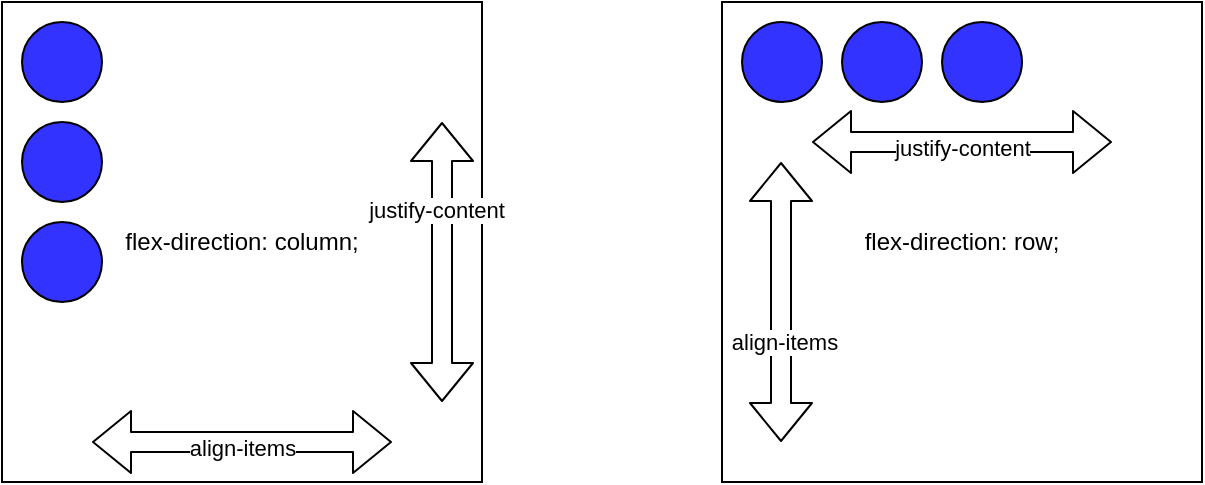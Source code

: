 <mxfile>
    <diagram id="jh3ou0TTjNYkl9r0OGmB" name="Flexbox">
        <mxGraphModel dx="610" dy="430" grid="1" gridSize="10" guides="1" tooltips="1" connect="1" arrows="1" fold="1" page="1" pageScale="1" pageWidth="1169" pageHeight="827" math="0" shadow="0">
            <root>
                <mxCell id="0"/>
                <mxCell id="1" parent="0"/>
                <mxCell id="2" value="flex-direction: row;" style="whiteSpace=wrap;html=1;aspect=fixed;" parent="1" vertex="1">
                    <mxGeometry x="400" y="40" width="240" height="240" as="geometry"/>
                </mxCell>
                <mxCell id="3" value="flex-direction: column;" style="whiteSpace=wrap;html=1;aspect=fixed;" parent="1" vertex="1">
                    <mxGeometry x="40" y="40" width="240" height="240" as="geometry"/>
                </mxCell>
                <mxCell id="4" value="" style="ellipse;whiteSpace=wrap;html=1;aspect=fixed;fillColor=#3333FF;" parent="1" vertex="1">
                    <mxGeometry x="50" y="150" width="40" height="40" as="geometry"/>
                </mxCell>
                <mxCell id="10" value="" style="ellipse;whiteSpace=wrap;html=1;aspect=fixed;fillColor=#3333FF;" parent="1" vertex="1">
                    <mxGeometry x="50" y="100" width="40" height="40" as="geometry"/>
                </mxCell>
                <mxCell id="11" value="" style="ellipse;whiteSpace=wrap;html=1;aspect=fixed;fillColor=#3333FF;" parent="1" vertex="1">
                    <mxGeometry x="50" y="50" width="40" height="40" as="geometry"/>
                </mxCell>
                <mxCell id="12" value="" style="ellipse;whiteSpace=wrap;html=1;aspect=fixed;fillColor=#3333FF;" parent="1" vertex="1">
                    <mxGeometry x="510" y="50" width="40" height="40" as="geometry"/>
                </mxCell>
                <mxCell id="13" value="" style="ellipse;whiteSpace=wrap;html=1;aspect=fixed;fillColor=#3333FF;" parent="1" vertex="1">
                    <mxGeometry x="460" y="50" width="40" height="40" as="geometry"/>
                </mxCell>
                <mxCell id="14" value="" style="ellipse;whiteSpace=wrap;html=1;aspect=fixed;fillColor=#3333FF;" parent="1" vertex="1">
                    <mxGeometry x="410" y="50" width="40" height="40" as="geometry"/>
                </mxCell>
                <mxCell id="17" value="" style="shape=flexArrow;endArrow=classic;startArrow=classic;html=1;" parent="1" edge="1">
                    <mxGeometry width="100" height="100" relative="1" as="geometry">
                        <mxPoint x="260" y="240" as="sourcePoint"/>
                        <mxPoint x="260" y="100" as="targetPoint"/>
                    </mxGeometry>
                </mxCell>
                <mxCell id="18" value="justify-content" style="edgeLabel;html=1;align=center;verticalAlign=middle;resizable=0;points=[];" parent="17" vertex="1" connectable="0">
                    <mxGeometry x="0.373" y="3" relative="1" as="geometry">
                        <mxPoint as="offset"/>
                    </mxGeometry>
                </mxCell>
                <mxCell id="19" value="" style="shape=flexArrow;endArrow=classic;startArrow=classic;html=1;" parent="1" edge="1">
                    <mxGeometry width="100" height="100" relative="1" as="geometry">
                        <mxPoint x="595" y="110" as="sourcePoint"/>
                        <mxPoint x="445" y="110" as="targetPoint"/>
                    </mxGeometry>
                </mxCell>
                <mxCell id="20" value="justify-content" style="edgeLabel;html=1;align=center;verticalAlign=middle;resizable=0;points=[];" parent="19" vertex="1" connectable="0">
                    <mxGeometry x="0.373" y="3" relative="1" as="geometry">
                        <mxPoint x="28" as="offset"/>
                    </mxGeometry>
                </mxCell>
                <mxCell id="21" value="" style="shape=flexArrow;endArrow=classic;startArrow=classic;html=1;" parent="1" edge="1">
                    <mxGeometry width="100" height="100" relative="1" as="geometry">
                        <mxPoint x="235" y="260" as="sourcePoint"/>
                        <mxPoint x="85" y="260" as="targetPoint"/>
                    </mxGeometry>
                </mxCell>
                <mxCell id="22" value="align-items" style="edgeLabel;html=1;align=center;verticalAlign=middle;resizable=0;points=[];" parent="21" vertex="1" connectable="0">
                    <mxGeometry x="0.373" y="3" relative="1" as="geometry">
                        <mxPoint x="28" as="offset"/>
                    </mxGeometry>
                </mxCell>
                <mxCell id="23" value="" style="shape=flexArrow;endArrow=classic;startArrow=classic;html=1;" parent="1" edge="1">
                    <mxGeometry width="100" height="100" relative="1" as="geometry">
                        <mxPoint x="429.5" y="260" as="sourcePoint"/>
                        <mxPoint x="429.5" y="120" as="targetPoint"/>
                    </mxGeometry>
                </mxCell>
                <mxCell id="24" value="align-items" style="edgeLabel;html=1;align=center;verticalAlign=middle;resizable=0;points=[];" parent="23" vertex="1" connectable="0">
                    <mxGeometry x="0.373" y="3" relative="1" as="geometry">
                        <mxPoint x="4" y="46" as="offset"/>
                    </mxGeometry>
                </mxCell>
            </root>
        </mxGraphModel>
    </diagram>
    <diagram id="jy04VRz18PcRtHOrPETJ" name="Grid">
        <mxGraphModel dx="732" dy="494" grid="1" gridSize="20" guides="1" tooltips="1" connect="1" arrows="1" fold="1" page="1" pageScale="1" pageWidth="1169" pageHeight="827" math="0" shadow="0">
            <root>
                <mxCell id="0"/>
                <mxCell id="1" parent="0"/>
                <mxCell id="ZaV77eh2b8QtGMeRKzDB-19" value="" style="rounded=0;whiteSpace=wrap;html=1;" vertex="1" parent="1">
                    <mxGeometry x="60" y="180" width="520" height="320" as="geometry"/>
                </mxCell>
                <mxCell id="ZaV77eh2b8QtGMeRKzDB-2" value="Header" style="rounded=0;whiteSpace=wrap;html=1;" vertex="1" parent="1">
                    <mxGeometry x="80" y="60" width="480" height="80" as="geometry"/>
                </mxCell>
                <mxCell id="ZaV77eh2b8QtGMeRKzDB-3" value="Menu" style="rounded=0;whiteSpace=wrap;html=1;" vertex="1" parent="1">
                    <mxGeometry x="80" y="140" width="480" height="40" as="geometry"/>
                </mxCell>
                <mxCell id="ZaV77eh2b8QtGMeRKzDB-4" value="Produkt" style="rounded=0;whiteSpace=wrap;html=1;" vertex="1" parent="1">
                    <mxGeometry x="80" y="200" width="140" height="80" as="geometry"/>
                </mxCell>
                <mxCell id="ZaV77eh2b8QtGMeRKzDB-5" value="Produkt" style="rounded=0;whiteSpace=wrap;html=1;" vertex="1" parent="1">
                    <mxGeometry x="240" y="200" width="140" height="80" as="geometry"/>
                </mxCell>
                <mxCell id="ZaV77eh2b8QtGMeRKzDB-6" value="Produkt" style="rounded=0;whiteSpace=wrap;html=1;" vertex="1" parent="1">
                    <mxGeometry x="400" y="200" width="160" height="80" as="geometry"/>
                </mxCell>
                <mxCell id="ZaV77eh2b8QtGMeRKzDB-7" value="Produkt" style="rounded=0;whiteSpace=wrap;html=1;" vertex="1" parent="1">
                    <mxGeometry x="80" y="300" width="140" height="80" as="geometry"/>
                </mxCell>
                <mxCell id="ZaV77eh2b8QtGMeRKzDB-8" value="Produkt" style="rounded=0;whiteSpace=wrap;html=1;" vertex="1" parent="1">
                    <mxGeometry x="240" y="300" width="140" height="80" as="geometry"/>
                </mxCell>
                <mxCell id="ZaV77eh2b8QtGMeRKzDB-9" value="Produkt" style="rounded=0;whiteSpace=wrap;html=1;" vertex="1" parent="1">
                    <mxGeometry x="400" y="300" width="160" height="80" as="geometry"/>
                </mxCell>
                <mxCell id="ZaV77eh2b8QtGMeRKzDB-10" value="" style="curved=1;endArrow=classic;html=1;" edge="1" parent="1">
                    <mxGeometry width="50" height="50" relative="1" as="geometry">
                        <mxPoint x="40" y="240" as="sourcePoint"/>
                        <mxPoint x="600" y="320" as="targetPoint"/>
                        <Array as="points">
                            <mxPoint x="280" y="240"/>
                            <mxPoint x="440" y="240"/>
                            <mxPoint x="520" y="240"/>
                            <mxPoint x="-20" y="320"/>
                        </Array>
                    </mxGeometry>
                </mxCell>
                <mxCell id="ZaV77eh2b8QtGMeRKzDB-11" value="Produkt" style="rounded=0;whiteSpace=wrap;html=1;" vertex="1" parent="1">
                    <mxGeometry x="160" y="400" width="160" height="80" as="geometry"/>
                </mxCell>
                <mxCell id="ZaV77eh2b8QtGMeRKzDB-12" value="" style="endArrow=none;html=1;fillColor=#dae8fc;strokeColor=#6c8ebf;" edge="1" parent="1">
                    <mxGeometry width="50" height="50" relative="1" as="geometry">
                        <mxPoint x="160" y="40" as="sourcePoint"/>
                        <mxPoint x="160" y="500" as="targetPoint"/>
                    </mxGeometry>
                </mxCell>
                <mxCell id="ZaV77eh2b8QtGMeRKzDB-13" value="display: block" style="text;html=1;strokeColor=none;fillColor=none;align=center;verticalAlign=middle;whiteSpace=wrap;rounded=0;" vertex="1" parent="1">
                    <mxGeometry x="260" width="100" height="30" as="geometry"/>
                </mxCell>
                <mxCell id="ZaV77eh2b8QtGMeRKzDB-14" value="display: inline" style="text;html=1;strokeColor=none;fillColor=none;align=center;verticalAlign=middle;whiteSpace=wrap;rounded=0;" vertex="1" parent="1">
                    <mxGeometry x="260" y="30" width="100" height="30" as="geometry"/>
                </mxCell>
                <mxCell id="ZaV77eh2b8QtGMeRKzDB-15" value="Hallo, &lt;u&gt;hier&lt;/u&gt; &lt;b&gt;steht&lt;/b&gt; etwas." style="text;html=1;strokeColor=none;fillColor=none;align=center;verticalAlign=middle;whiteSpace=wrap;rounded=0;" vertex="1" parent="1">
                    <mxGeometry x="400" y="30" width="160" height="30" as="geometry"/>
                </mxCell>
                <mxCell id="ZaV77eh2b8QtGMeRKzDB-20" value="&lt;div style=&quot;text-align: left;&quot;&gt;&lt;span style=&quot;background-color: initial;&quot;&gt;&amp;lt;div style=&quot;display: flex;&quot;&amp;gt;&lt;/span&gt;&lt;/div&gt;&lt;div style=&quot;text-align: left;&quot;&gt;&lt;span style=&quot;background-color: initial;&quot;&gt;&amp;nbsp; &amp;nbsp; &amp;lt;div&amp;gt;Produkt&amp;lt;/div&amp;gt;&lt;/span&gt;&lt;/div&gt;&lt;div style=&quot;text-align: left;&quot;&gt;&amp;nbsp; &amp;nbsp; &amp;lt;div&amp;gt;Produkt&amp;lt;/div&amp;gt;&lt;span style=&quot;background-color: initial;&quot;&gt;&lt;br&gt;&lt;/span&gt;&lt;/div&gt;&lt;div style=&quot;text-align: left;&quot;&gt;&amp;nbsp; &amp;nbsp; &amp;lt;!-- ... --&amp;gt;&lt;/div&gt;&lt;div style=&quot;text-align: left;&quot;&gt;&amp;nbsp; &amp;nbsp; &amp;lt;div&amp;gt;Produkt&amp;lt;/div&amp;gt;&lt;br&gt;&lt;/div&gt;&lt;div style=&quot;text-align: left;&quot;&gt;&lt;span style=&quot;background-color: initial;&quot;&gt;&amp;lt;/div&amp;gt;&lt;/span&gt;&lt;/div&gt;" style="text;html=1;strokeColor=none;fillColor=none;align=center;verticalAlign=middle;whiteSpace=wrap;rounded=0;" vertex="1" parent="1">
                    <mxGeometry x="620" y="180" width="180" height="100" as="geometry"/>
                </mxCell>
            </root>
        </mxGraphModel>
    </diagram>
    <diagram id="NH75fskYLrBzxTmAS8vJ" name="Page-3">
        <mxGraphModel dx="1677" dy="358" grid="1" gridSize="10" guides="1" tooltips="1" connect="1" arrows="1" fold="1" page="1" pageScale="1" pageWidth="1169" pageHeight="827" math="0" shadow="0">
            <root>
                <mxCell id="0"/>
                <mxCell id="1" parent="0"/>
                <mxCell id="rOCJU226qsGnylHYUIeU-1" value="Meine Webseite" style="swimlane;whiteSpace=wrap;html=1;" parent="1" vertex="1">
                    <mxGeometry x="-1120" y="40" width="200" height="760" as="geometry"/>
                </mxCell>
                <mxCell id="rOCJU226qsGnylHYUIeU-2" value="Bild" style="rounded=0;whiteSpace=wrap;html=1;" parent="rOCJU226qsGnylHYUIeU-1" vertex="1">
                    <mxGeometry x="10" y="30" width="180" height="60" as="geometry"/>
                </mxCell>
                <mxCell id="rOCJU226qsGnylHYUIeU-6" value="Start" style="rounded=0;whiteSpace=wrap;html=1;" parent="rOCJU226qsGnylHYUIeU-1" vertex="1">
                    <mxGeometry x="10" y="100" width="180" height="30" as="geometry"/>
                </mxCell>
                <mxCell id="rOCJU226qsGnylHYUIeU-7" value="Blog" style="rounded=0;whiteSpace=wrap;html=1;" parent="rOCJU226qsGnylHYUIeU-1" vertex="1">
                    <mxGeometry x="10" y="140" width="180" height="30" as="geometry"/>
                </mxCell>
                <mxCell id="rOCJU226qsGnylHYUIeU-8" value="Kontakt" style="rounded=0;whiteSpace=wrap;html=1;" parent="rOCJU226qsGnylHYUIeU-1" vertex="1">
                    <mxGeometry x="10" y="180" width="180" height="30" as="geometry"/>
                </mxCell>
                <mxCell id="rOCJU226qsGnylHYUIeU-9" value="Überschrift&lt;br&gt;&lt;br&gt;Becshreibung..." style="rounded=0;whiteSpace=wrap;html=1;" parent="rOCJU226qsGnylHYUIeU-1" vertex="1">
                    <mxGeometry x="10" y="220" width="180" height="180" as="geometry"/>
                </mxCell>
                <mxCell id="rOCJU226qsGnylHYUIeU-10" value="Bewertung" style="rounded=0;whiteSpace=wrap;html=1;" parent="rOCJU226qsGnylHYUIeU-1" vertex="1">
                    <mxGeometry x="10" y="410" width="180" height="80" as="geometry"/>
                </mxCell>
                <mxCell id="rOCJU226qsGnylHYUIeU-11" value="Bewertung" style="rounded=0;whiteSpace=wrap;html=1;" parent="rOCJU226qsGnylHYUIeU-1" vertex="1">
                    <mxGeometry x="10" y="500" width="180" height="80" as="geometry"/>
                </mxCell>
                <mxCell id="rOCJU226qsGnylHYUIeU-12" value="Bewertung" style="rounded=0;whiteSpace=wrap;html=1;" parent="rOCJU226qsGnylHYUIeU-1" vertex="1">
                    <mxGeometry x="10" y="590" width="180" height="80" as="geometry"/>
                </mxCell>
                <mxCell id="rOCJU226qsGnylHYUIeU-37" value="" style="shape=flexArrow;endArrow=classic;html=1;" parent="rOCJU226qsGnylHYUIeU-1" edge="1">
                    <mxGeometry width="50" height="50" relative="1" as="geometry">
                        <mxPoint x="150" y="-20" as="sourcePoint"/>
                        <mxPoint x="940" y="-20" as="targetPoint"/>
                    </mxGeometry>
                </mxCell>
                <mxCell id="rOCJU226qsGnylHYUIeU-38" value="Mobile First" style="edgeLabel;html=1;align=center;verticalAlign=middle;resizable=0;points=[];" parent="rOCJU226qsGnylHYUIeU-37" vertex="1" connectable="0">
                    <mxGeometry x="0.289" y="4" relative="1" as="geometry">
                        <mxPoint as="offset"/>
                    </mxGeometry>
                </mxCell>
                <mxCell id="rOCJU226qsGnylHYUIeU-13" value="Meine Webseite" style="swimlane;whiteSpace=wrap;html=1;" parent="1" vertex="1">
                    <mxGeometry x="-880" y="40" width="360" height="760" as="geometry"/>
                </mxCell>
                <mxCell id="rOCJU226qsGnylHYUIeU-14" value="Bild" style="rounded=0;whiteSpace=wrap;html=1;" parent="rOCJU226qsGnylHYUIeU-13" vertex="1">
                    <mxGeometry x="10" y="30" width="340" height="90" as="geometry"/>
                </mxCell>
                <mxCell id="rOCJU226qsGnylHYUIeU-15" value="Start" style="rounded=0;whiteSpace=wrap;html=1;" parent="rOCJU226qsGnylHYUIeU-13" vertex="1">
                    <mxGeometry x="10" y="130" width="40" height="30" as="geometry"/>
                </mxCell>
                <mxCell id="rOCJU226qsGnylHYUIeU-16" value="Blog" style="rounded=0;whiteSpace=wrap;html=1;" parent="rOCJU226qsGnylHYUIeU-13" vertex="1">
                    <mxGeometry x="60" y="130" width="50" height="30" as="geometry"/>
                </mxCell>
                <mxCell id="rOCJU226qsGnylHYUIeU-17" value="Kontakt" style="rounded=0;whiteSpace=wrap;html=1;" parent="rOCJU226qsGnylHYUIeU-13" vertex="1">
                    <mxGeometry x="120" y="130" width="60" height="30" as="geometry"/>
                </mxCell>
                <mxCell id="rOCJU226qsGnylHYUIeU-21" value="Überschrift&lt;br&gt;&lt;br&gt;Becshreibung..." style="rounded=0;whiteSpace=wrap;html=1;" parent="rOCJU226qsGnylHYUIeU-13" vertex="1">
                    <mxGeometry x="10" y="170" width="340" height="110" as="geometry"/>
                </mxCell>
                <mxCell id="rOCJU226qsGnylHYUIeU-22" value="Bewertung" style="rounded=0;whiteSpace=wrap;html=1;" parent="rOCJU226qsGnylHYUIeU-13" vertex="1">
                    <mxGeometry x="10" y="290" width="160" height="80" as="geometry"/>
                </mxCell>
                <mxCell id="rOCJU226qsGnylHYUIeU-23" value="Bewertung" style="rounded=0;whiteSpace=wrap;html=1;" parent="rOCJU226qsGnylHYUIeU-13" vertex="1">
                    <mxGeometry x="190" y="290" width="160" height="80" as="geometry"/>
                </mxCell>
                <mxCell id="rOCJU226qsGnylHYUIeU-24" value="Bewertung" style="rounded=0;whiteSpace=wrap;html=1;" parent="rOCJU226qsGnylHYUIeU-13" vertex="1">
                    <mxGeometry x="10" y="380" width="160" height="80" as="geometry"/>
                </mxCell>
                <mxCell id="rOCJU226qsGnylHYUIeU-25" value="Bewertung" style="rounded=0;whiteSpace=wrap;html=1;" parent="rOCJU226qsGnylHYUIeU-13" vertex="1">
                    <mxGeometry x="190" y="380" width="160" height="80" as="geometry"/>
                </mxCell>
                <mxCell id="rOCJU226qsGnylHYUIeU-26" value="Meine Webseite" style="swimlane;whiteSpace=wrap;html=1;" parent="1" vertex="1">
                    <mxGeometry x="-480" y="40" width="440" height="760" as="geometry"/>
                </mxCell>
                <mxCell id="rOCJU226qsGnylHYUIeU-27" value="Bild" style="rounded=0;whiteSpace=wrap;html=1;" parent="rOCJU226qsGnylHYUIeU-26" vertex="1">
                    <mxGeometry x="10" y="30" width="420" height="90" as="geometry"/>
                </mxCell>
                <mxCell id="rOCJU226qsGnylHYUIeU-28" value="Start" style="rounded=0;whiteSpace=wrap;html=1;" parent="rOCJU226qsGnylHYUIeU-26" vertex="1">
                    <mxGeometry x="10" y="130" width="40" height="30" as="geometry"/>
                </mxCell>
                <mxCell id="rOCJU226qsGnylHYUIeU-29" value="Blog" style="rounded=0;whiteSpace=wrap;html=1;" parent="rOCJU226qsGnylHYUIeU-26" vertex="1">
                    <mxGeometry x="60" y="130" width="50" height="30" as="geometry"/>
                </mxCell>
                <mxCell id="rOCJU226qsGnylHYUIeU-30" value="Kontakt" style="rounded=0;whiteSpace=wrap;html=1;" parent="rOCJU226qsGnylHYUIeU-26" vertex="1">
                    <mxGeometry x="120" y="130" width="60" height="30" as="geometry"/>
                </mxCell>
                <mxCell id="rOCJU226qsGnylHYUIeU-31" value="Überschrift&lt;br&gt;&lt;br&gt;Becshreibung..." style="rounded=0;whiteSpace=wrap;html=1;" parent="rOCJU226qsGnylHYUIeU-26" vertex="1">
                    <mxGeometry x="10" y="170" width="420" height="70" as="geometry"/>
                </mxCell>
                <mxCell id="rOCJU226qsGnylHYUIeU-32" value="Bewertung" style="rounded=0;whiteSpace=wrap;html=1;" parent="rOCJU226qsGnylHYUIeU-26" vertex="1">
                    <mxGeometry x="10" y="250" width="130" height="80" as="geometry"/>
                </mxCell>
                <mxCell id="rOCJU226qsGnylHYUIeU-33" value="Bewertung" style="rounded=0;whiteSpace=wrap;html=1;" parent="rOCJU226qsGnylHYUIeU-26" vertex="1">
                    <mxGeometry x="160" y="250" width="120" height="80" as="geometry"/>
                </mxCell>
                <mxCell id="rOCJU226qsGnylHYUIeU-36" value="Bewertung" style="rounded=0;whiteSpace=wrap;html=1;" parent="rOCJU226qsGnylHYUIeU-26" vertex="1">
                    <mxGeometry x="310" y="250" width="120" height="80" as="geometry"/>
                </mxCell>
            </root>
        </mxGraphModel>
    </diagram>
</mxfile>